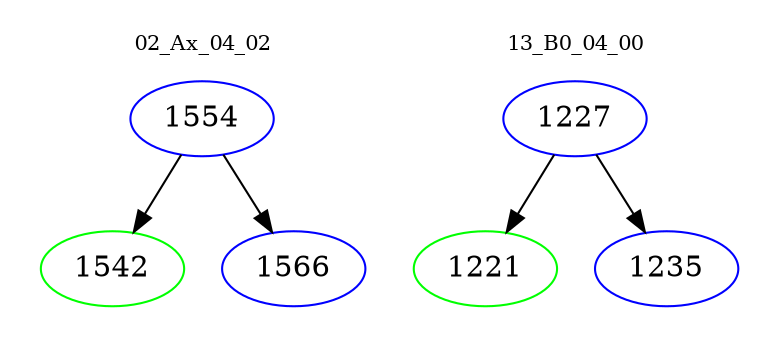 digraph{
subgraph cluster_0 {
color = white
label = "02_Ax_04_02";
fontsize=10;
T0_1554 [label="1554", color="blue"]
T0_1554 -> T0_1542 [color="black"]
T0_1542 [label="1542", color="green"]
T0_1554 -> T0_1566 [color="black"]
T0_1566 [label="1566", color="blue"]
}
subgraph cluster_1 {
color = white
label = "13_B0_04_00";
fontsize=10;
T1_1227 [label="1227", color="blue"]
T1_1227 -> T1_1221 [color="black"]
T1_1221 [label="1221", color="green"]
T1_1227 -> T1_1235 [color="black"]
T1_1235 [label="1235", color="blue"]
}
}
